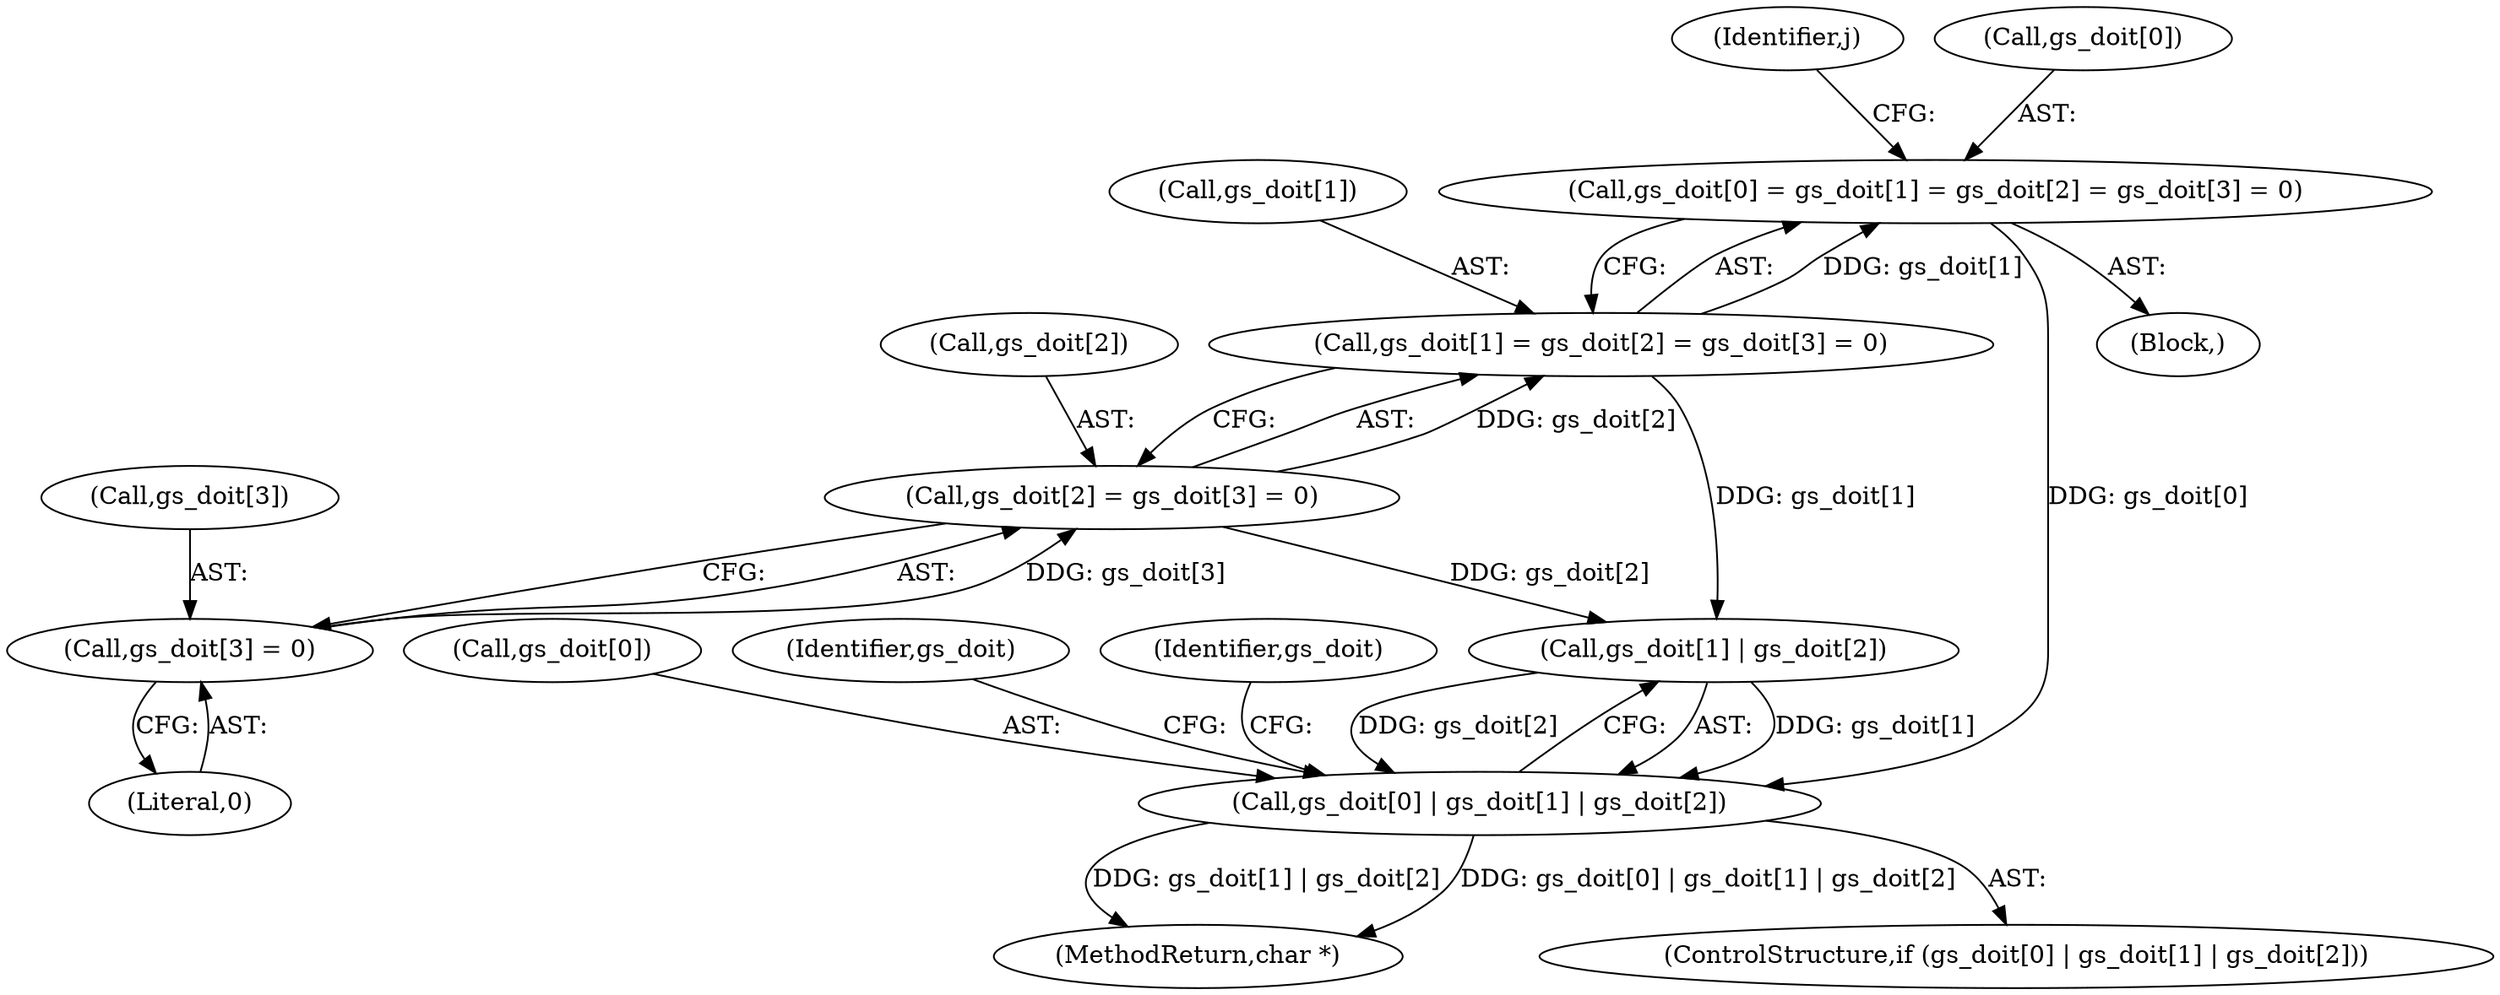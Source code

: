 digraph "0_openssl_2919516136a4227d9e6d8f2fe66ef976aaf8c561@array" {
"1000331" [label="(Call,gs_doit[0] = gs_doit[1] = gs_doit[2] = gs_doit[3] = 0)"];
"1000335" [label="(Call,gs_doit[1] = gs_doit[2] = gs_doit[3] = 0)"];
"1000339" [label="(Call,gs_doit[2] = gs_doit[3] = 0)"];
"1000343" [label="(Call,gs_doit[3] = 0)"];
"1000371" [label="(Call,gs_doit[0] | gs_doit[1] | gs_doit[2])"];
"1000340" [label="(Call,gs_doit[2])"];
"1000350" [label="(Identifier,j)"];
"1000339" [label="(Call,gs_doit[2] = gs_doit[3] = 0)"];
"1000663" [label="(MethodReturn,char *)"];
"1000372" [label="(Call,gs_doit[0])"];
"1000335" [label="(Call,gs_doit[1] = gs_doit[2] = gs_doit[3] = 0)"];
"1000371" [label="(Call,gs_doit[0] | gs_doit[1] | gs_doit[2])"];
"1000384" [label="(Identifier,gs_doit)"];
"1000375" [label="(Call,gs_doit[1] | gs_doit[2])"];
"1000344" [label="(Call,gs_doit[3])"];
"1000332" [label="(Call,gs_doit[0])"];
"1000330" [label="(Block,)"];
"1000336" [label="(Call,gs_doit[1])"];
"1000347" [label="(Literal,0)"];
"1000403" [label="(Identifier,gs_doit)"];
"1000331" [label="(Call,gs_doit[0] = gs_doit[1] = gs_doit[2] = gs_doit[3] = 0)"];
"1000370" [label="(ControlStructure,if (gs_doit[0] | gs_doit[1] | gs_doit[2]))"];
"1000343" [label="(Call,gs_doit[3] = 0)"];
"1000331" -> "1000330"  [label="AST: "];
"1000331" -> "1000335"  [label="CFG: "];
"1000332" -> "1000331"  [label="AST: "];
"1000335" -> "1000331"  [label="AST: "];
"1000350" -> "1000331"  [label="CFG: "];
"1000335" -> "1000331"  [label="DDG: gs_doit[1]"];
"1000331" -> "1000371"  [label="DDG: gs_doit[0]"];
"1000335" -> "1000339"  [label="CFG: "];
"1000336" -> "1000335"  [label="AST: "];
"1000339" -> "1000335"  [label="AST: "];
"1000339" -> "1000335"  [label="DDG: gs_doit[2]"];
"1000335" -> "1000375"  [label="DDG: gs_doit[1]"];
"1000339" -> "1000343"  [label="CFG: "];
"1000340" -> "1000339"  [label="AST: "];
"1000343" -> "1000339"  [label="AST: "];
"1000343" -> "1000339"  [label="DDG: gs_doit[3]"];
"1000339" -> "1000375"  [label="DDG: gs_doit[2]"];
"1000343" -> "1000347"  [label="CFG: "];
"1000344" -> "1000343"  [label="AST: "];
"1000347" -> "1000343"  [label="AST: "];
"1000371" -> "1000370"  [label="AST: "];
"1000371" -> "1000375"  [label="CFG: "];
"1000372" -> "1000371"  [label="AST: "];
"1000375" -> "1000371"  [label="AST: "];
"1000384" -> "1000371"  [label="CFG: "];
"1000403" -> "1000371"  [label="CFG: "];
"1000371" -> "1000663"  [label="DDG: gs_doit[1] | gs_doit[2]"];
"1000371" -> "1000663"  [label="DDG: gs_doit[0] | gs_doit[1] | gs_doit[2]"];
"1000375" -> "1000371"  [label="DDG: gs_doit[1]"];
"1000375" -> "1000371"  [label="DDG: gs_doit[2]"];
}
